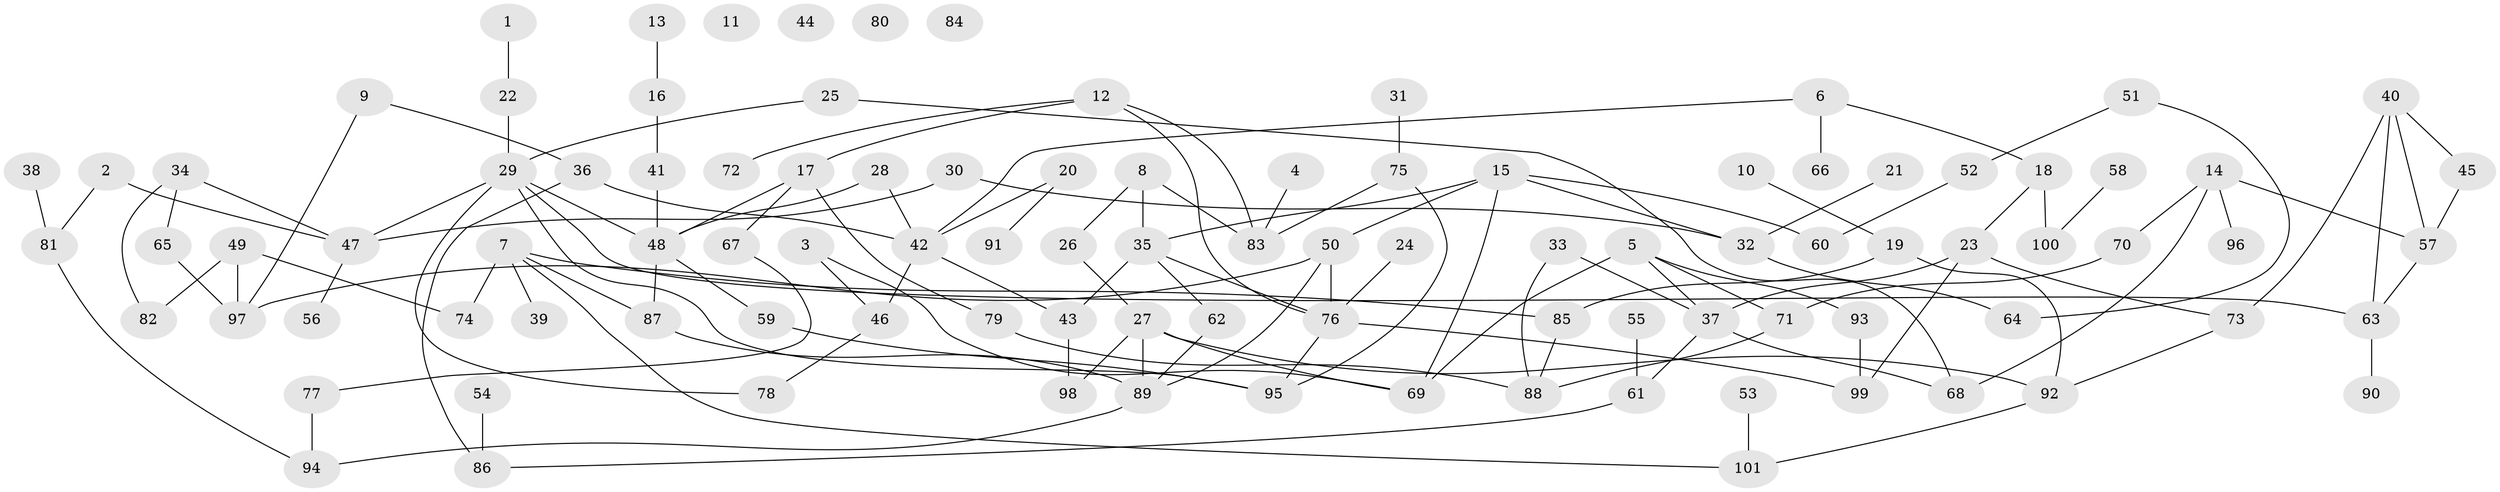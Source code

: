 // coarse degree distribution, {1: 0.140625, 2: 0.3125, 3: 0.203125, 5: 0.078125, 0: 0.0625, 6: 0.046875, 7: 0.0625, 8: 0.015625, 4: 0.0625, 9: 0.015625}
// Generated by graph-tools (version 1.1) at 2025/41/03/06/25 10:41:23]
// undirected, 101 vertices, 133 edges
graph export_dot {
graph [start="1"]
  node [color=gray90,style=filled];
  1;
  2;
  3;
  4;
  5;
  6;
  7;
  8;
  9;
  10;
  11;
  12;
  13;
  14;
  15;
  16;
  17;
  18;
  19;
  20;
  21;
  22;
  23;
  24;
  25;
  26;
  27;
  28;
  29;
  30;
  31;
  32;
  33;
  34;
  35;
  36;
  37;
  38;
  39;
  40;
  41;
  42;
  43;
  44;
  45;
  46;
  47;
  48;
  49;
  50;
  51;
  52;
  53;
  54;
  55;
  56;
  57;
  58;
  59;
  60;
  61;
  62;
  63;
  64;
  65;
  66;
  67;
  68;
  69;
  70;
  71;
  72;
  73;
  74;
  75;
  76;
  77;
  78;
  79;
  80;
  81;
  82;
  83;
  84;
  85;
  86;
  87;
  88;
  89;
  90;
  91;
  92;
  93;
  94;
  95;
  96;
  97;
  98;
  99;
  100;
  101;
  1 -- 22;
  2 -- 47;
  2 -- 81;
  3 -- 46;
  3 -- 69;
  4 -- 83;
  5 -- 37;
  5 -- 69;
  5 -- 71;
  5 -- 93;
  6 -- 18;
  6 -- 42;
  6 -- 66;
  7 -- 39;
  7 -- 74;
  7 -- 85;
  7 -- 87;
  7 -- 101;
  8 -- 26;
  8 -- 35;
  8 -- 83;
  9 -- 36;
  9 -- 97;
  10 -- 19;
  12 -- 17;
  12 -- 72;
  12 -- 76;
  12 -- 83;
  13 -- 16;
  14 -- 57;
  14 -- 68;
  14 -- 70;
  14 -- 96;
  15 -- 32;
  15 -- 35;
  15 -- 50;
  15 -- 60;
  15 -- 69;
  16 -- 41;
  17 -- 48;
  17 -- 67;
  17 -- 79;
  18 -- 23;
  18 -- 100;
  19 -- 85;
  19 -- 92;
  20 -- 42;
  20 -- 91;
  21 -- 32;
  22 -- 29;
  23 -- 37;
  23 -- 73;
  23 -- 99;
  24 -- 76;
  25 -- 29;
  25 -- 68;
  26 -- 27;
  27 -- 69;
  27 -- 89;
  27 -- 92;
  27 -- 98;
  28 -- 42;
  28 -- 48;
  29 -- 47;
  29 -- 48;
  29 -- 63;
  29 -- 78;
  29 -- 95;
  30 -- 32;
  30 -- 47;
  31 -- 75;
  32 -- 64;
  33 -- 37;
  33 -- 88;
  34 -- 47;
  34 -- 65;
  34 -- 82;
  35 -- 43;
  35 -- 62;
  35 -- 76;
  36 -- 42;
  36 -- 86;
  37 -- 61;
  37 -- 68;
  38 -- 81;
  40 -- 45;
  40 -- 57;
  40 -- 63;
  40 -- 73;
  41 -- 48;
  42 -- 43;
  42 -- 46;
  43 -- 98;
  45 -- 57;
  46 -- 78;
  47 -- 56;
  48 -- 59;
  48 -- 87;
  49 -- 74;
  49 -- 82;
  49 -- 97;
  50 -- 76;
  50 -- 89;
  50 -- 97;
  51 -- 52;
  51 -- 64;
  52 -- 60;
  53 -- 101;
  54 -- 86;
  55 -- 61;
  57 -- 63;
  58 -- 100;
  59 -- 95;
  61 -- 86;
  62 -- 89;
  63 -- 90;
  65 -- 97;
  67 -- 77;
  70 -- 71;
  71 -- 88;
  73 -- 92;
  75 -- 83;
  75 -- 95;
  76 -- 95;
  76 -- 99;
  77 -- 94;
  79 -- 88;
  81 -- 94;
  85 -- 88;
  87 -- 89;
  89 -- 94;
  92 -- 101;
  93 -- 99;
}

